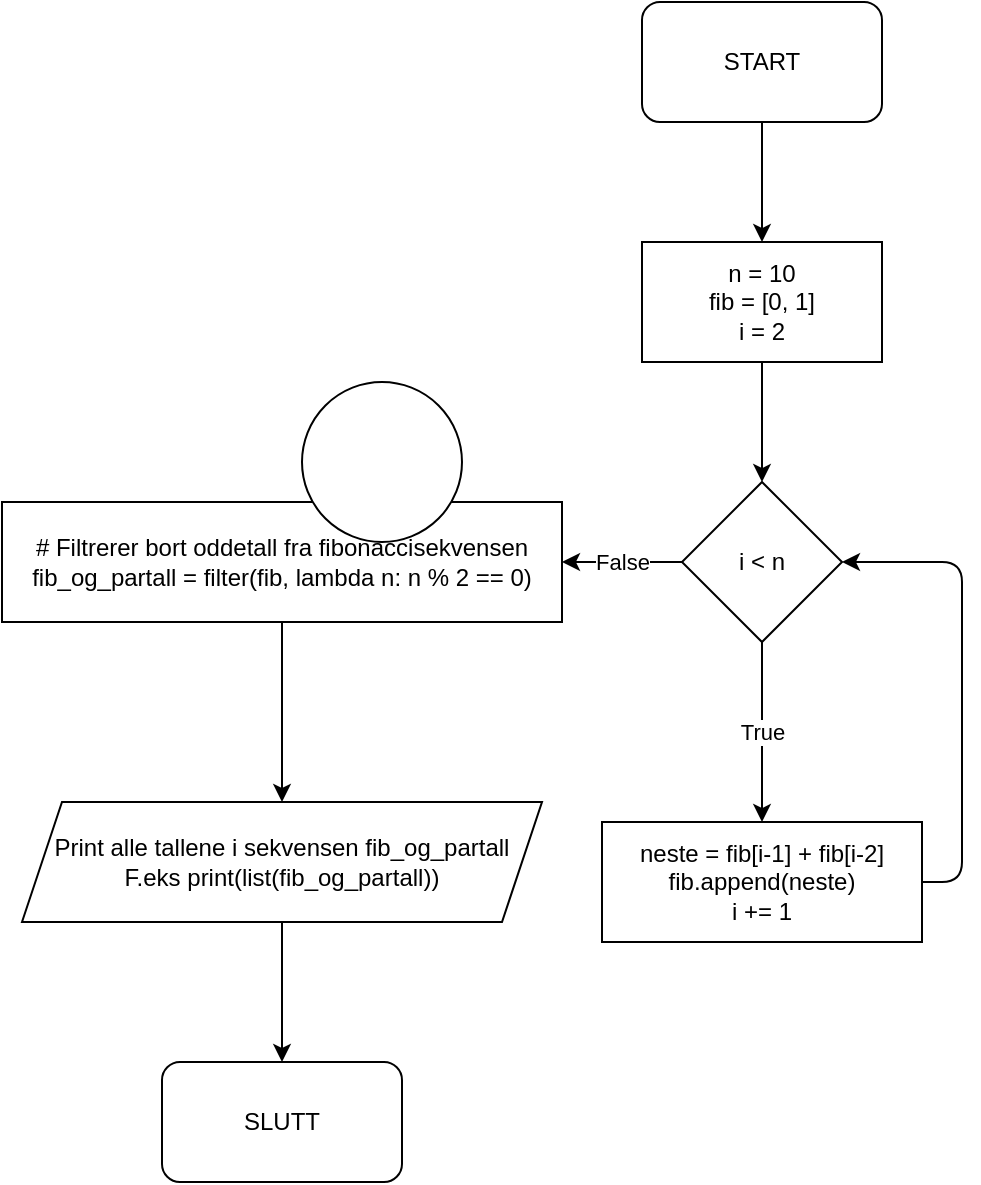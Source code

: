 <mxfile>
    <diagram id="dzFTuUed9x098sua-lT3" name="Page-1">
        <mxGraphModel dx="413" dy="526" grid="1" gridSize="10" guides="1" tooltips="1" connect="1" arrows="1" fold="1" page="1" pageScale="1" pageWidth="850" pageHeight="1100" math="0" shadow="0">
            <root>
                <mxCell id="0"/>
                <mxCell id="1" parent="0"/>
                <mxCell id="9" style="edgeStyle=none;html=1;" parent="1" source="3" target="8" edge="1">
                    <mxGeometry relative="1" as="geometry"/>
                </mxCell>
                <mxCell id="3" value="START" style="rounded=1;whiteSpace=wrap;html=1;" parent="1" vertex="1">
                    <mxGeometry x="350" y="40" width="120" height="60" as="geometry"/>
                </mxCell>
                <mxCell id="14" style="edgeStyle=none;html=1;entryX=0.5;entryY=0;entryDx=0;entryDy=0;" parent="1" source="8" target="13" edge="1">
                    <mxGeometry relative="1" as="geometry"/>
                </mxCell>
                <mxCell id="8" value="n = 10&lt;br&gt;fib = [0, 1]&lt;br&gt;i = 2" style="rounded=0;whiteSpace=wrap;html=1;" parent="1" vertex="1">
                    <mxGeometry x="350" y="160" width="120" height="60" as="geometry"/>
                </mxCell>
                <mxCell id="17" value="True" style="edgeStyle=none;html=1;" parent="1" source="13" target="16" edge="1">
                    <mxGeometry relative="1" as="geometry"/>
                </mxCell>
                <mxCell id="22" value="False" style="edgeStyle=none;html=1;" parent="1" source="13" target="21" edge="1">
                    <mxGeometry relative="1" as="geometry"/>
                </mxCell>
                <mxCell id="13" value="i &amp;lt; n" style="rhombus;whiteSpace=wrap;html=1;" parent="1" vertex="1">
                    <mxGeometry x="370" y="280" width="80" height="80" as="geometry"/>
                </mxCell>
                <mxCell id="20" style="edgeStyle=none;html=1;exitX=1;exitY=0.5;exitDx=0;exitDy=0;entryX=1;entryY=0.5;entryDx=0;entryDy=0;" parent="1" source="16" target="13" edge="1">
                    <mxGeometry relative="1" as="geometry">
                        <Array as="points">
                            <mxPoint x="510" y="480"/>
                            <mxPoint x="510" y="320"/>
                        </Array>
                    </mxGeometry>
                </mxCell>
                <mxCell id="16" value="neste = fib[i-1] + fib[i-2]&lt;br&gt;fib.append(neste)&lt;br&gt;i += 1" style="whiteSpace=wrap;html=1;" parent="1" vertex="1">
                    <mxGeometry x="330" y="450" width="160" height="60" as="geometry"/>
                </mxCell>
                <mxCell id="24" style="edgeStyle=none;html=1;entryX=0.5;entryY=0;entryDx=0;entryDy=0;" parent="1" source="21" target="23" edge="1">
                    <mxGeometry relative="1" as="geometry"/>
                </mxCell>
                <mxCell id="21" value="# Filtrerer bort oddetall fra fibonaccisekvensen&lt;br&gt;fib_og_partall = filter(fib, lambda n: n % 2 == 0)" style="whiteSpace=wrap;html=1;" parent="1" vertex="1">
                    <mxGeometry x="30" y="290" width="280" height="60" as="geometry"/>
                </mxCell>
                <mxCell id="26" style="edgeStyle=none;html=1;entryX=0.5;entryY=0;entryDx=0;entryDy=0;" parent="1" source="23" target="25" edge="1">
                    <mxGeometry relative="1" as="geometry"/>
                </mxCell>
                <mxCell id="23" value="Print alle tallene i sekvensen fib_og_partall&lt;br&gt;F.eks print(list(fib_og_partall))" style="shape=parallelogram;perimeter=parallelogramPerimeter;whiteSpace=wrap;html=1;fixedSize=1;" parent="1" vertex="1">
                    <mxGeometry x="40" y="440" width="260" height="60" as="geometry"/>
                </mxCell>
                <mxCell id="25" value="SLUTT" style="rounded=1;whiteSpace=wrap;html=1;" parent="1" vertex="1">
                    <mxGeometry x="110" y="570" width="120" height="60" as="geometry"/>
                </mxCell>
                <mxCell id="27" value="" style="ellipse;whiteSpace=wrap;html=1;" vertex="1" parent="1">
                    <mxGeometry x="180" y="230" width="80" height="80" as="geometry"/>
                </mxCell>
            </root>
        </mxGraphModel>
    </diagram>
</mxfile>